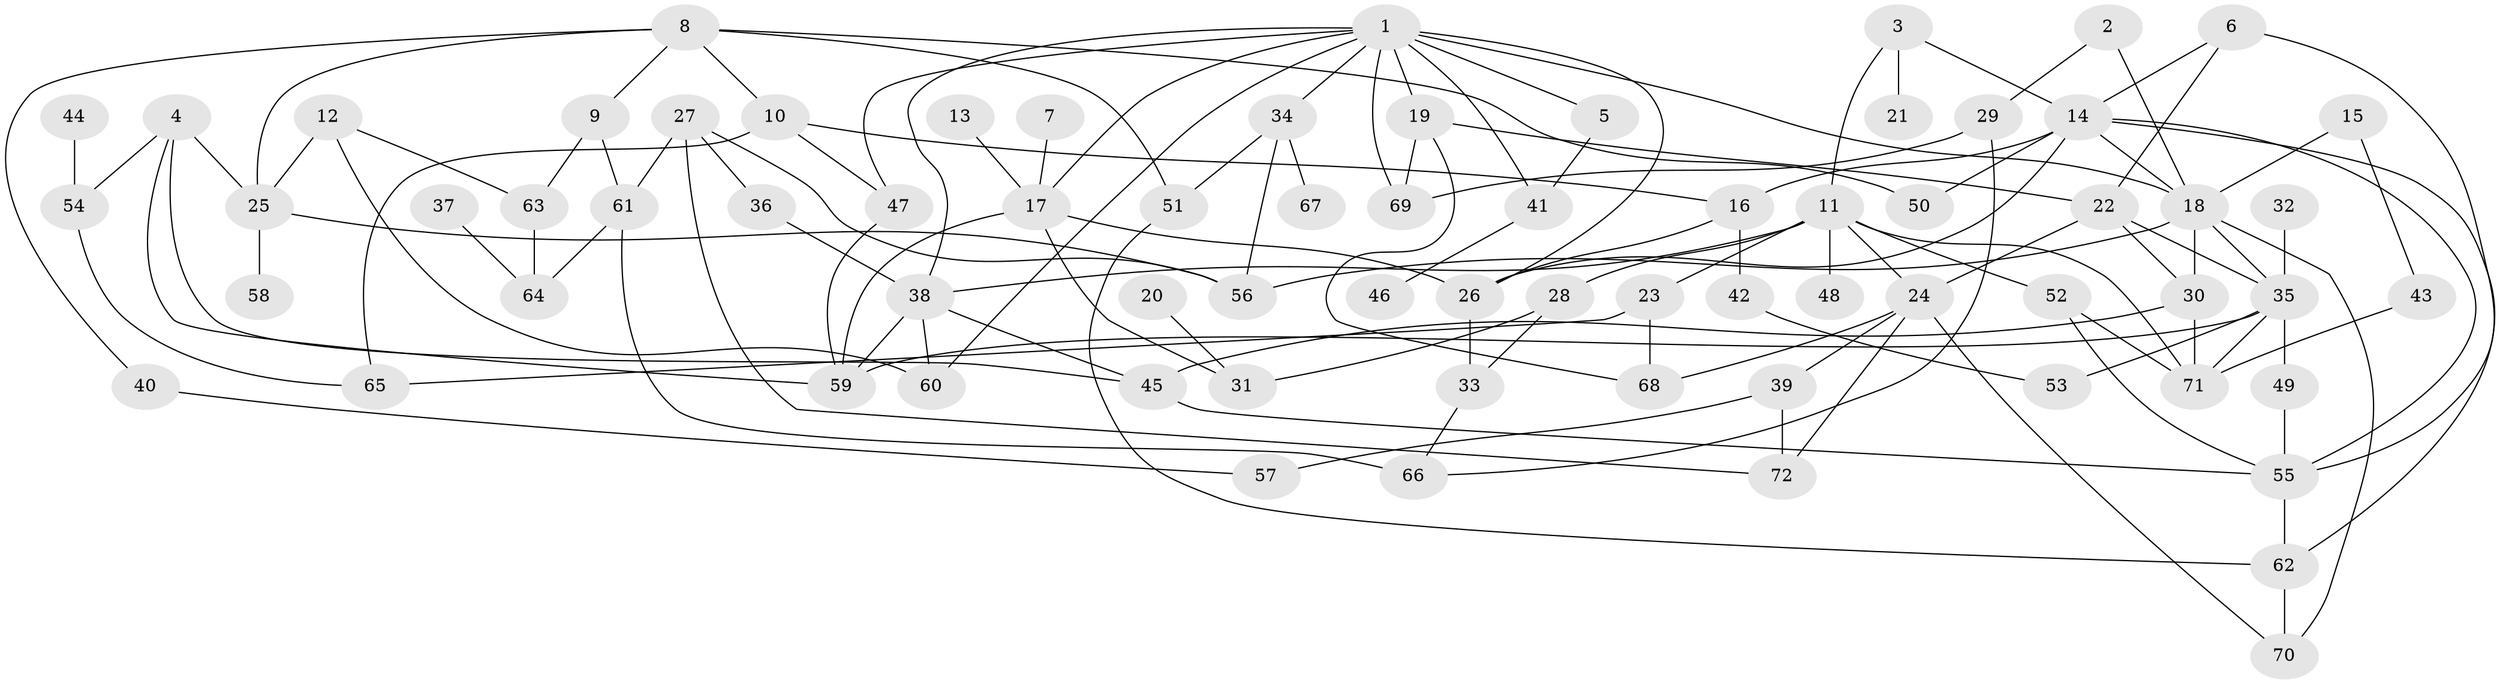 // original degree distribution, {2: 0.2847222222222222, 7: 0.05555555555555555, 4: 0.1597222222222222, 5: 0.013888888888888888, 8: 0.006944444444444444, 3: 0.2361111111111111, 1: 0.2222222222222222, 6: 0.020833333333333332}
// Generated by graph-tools (version 1.1) at 2025/01/03/09/25 03:01:01]
// undirected, 72 vertices, 123 edges
graph export_dot {
graph [start="1"]
  node [color=gray90,style=filled];
  1;
  2;
  3;
  4;
  5;
  6;
  7;
  8;
  9;
  10;
  11;
  12;
  13;
  14;
  15;
  16;
  17;
  18;
  19;
  20;
  21;
  22;
  23;
  24;
  25;
  26;
  27;
  28;
  29;
  30;
  31;
  32;
  33;
  34;
  35;
  36;
  37;
  38;
  39;
  40;
  41;
  42;
  43;
  44;
  45;
  46;
  47;
  48;
  49;
  50;
  51;
  52;
  53;
  54;
  55;
  56;
  57;
  58;
  59;
  60;
  61;
  62;
  63;
  64;
  65;
  66;
  67;
  68;
  69;
  70;
  71;
  72;
  1 -- 5 [weight=1.0];
  1 -- 17 [weight=1.0];
  1 -- 18 [weight=2.0];
  1 -- 19 [weight=1.0];
  1 -- 26 [weight=1.0];
  1 -- 34 [weight=1.0];
  1 -- 38 [weight=1.0];
  1 -- 41 [weight=1.0];
  1 -- 47 [weight=1.0];
  1 -- 60 [weight=1.0];
  1 -- 69 [weight=1.0];
  2 -- 18 [weight=1.0];
  2 -- 29 [weight=1.0];
  3 -- 11 [weight=1.0];
  3 -- 14 [weight=1.0];
  3 -- 21 [weight=2.0];
  4 -- 25 [weight=1.0];
  4 -- 45 [weight=1.0];
  4 -- 54 [weight=1.0];
  4 -- 59 [weight=1.0];
  5 -- 41 [weight=1.0];
  6 -- 14 [weight=1.0];
  6 -- 22 [weight=1.0];
  6 -- 55 [weight=2.0];
  7 -- 17 [weight=1.0];
  8 -- 9 [weight=1.0];
  8 -- 10 [weight=1.0];
  8 -- 25 [weight=1.0];
  8 -- 40 [weight=1.0];
  8 -- 50 [weight=1.0];
  8 -- 51 [weight=1.0];
  9 -- 61 [weight=1.0];
  9 -- 63 [weight=1.0];
  10 -- 16 [weight=1.0];
  10 -- 47 [weight=1.0];
  10 -- 65 [weight=1.0];
  11 -- 23 [weight=1.0];
  11 -- 24 [weight=1.0];
  11 -- 28 [weight=1.0];
  11 -- 38 [weight=1.0];
  11 -- 48 [weight=1.0];
  11 -- 52 [weight=1.0];
  11 -- 71 [weight=1.0];
  12 -- 25 [weight=1.0];
  12 -- 60 [weight=1.0];
  12 -- 63 [weight=1.0];
  13 -- 17 [weight=1.0];
  14 -- 16 [weight=1.0];
  14 -- 18 [weight=1.0];
  14 -- 26 [weight=1.0];
  14 -- 50 [weight=1.0];
  14 -- 55 [weight=1.0];
  14 -- 62 [weight=1.0];
  15 -- 18 [weight=1.0];
  15 -- 43 [weight=1.0];
  16 -- 26 [weight=1.0];
  16 -- 42 [weight=1.0];
  17 -- 26 [weight=1.0];
  17 -- 31 [weight=1.0];
  17 -- 59 [weight=1.0];
  18 -- 30 [weight=1.0];
  18 -- 35 [weight=1.0];
  18 -- 56 [weight=1.0];
  18 -- 70 [weight=1.0];
  19 -- 22 [weight=1.0];
  19 -- 68 [weight=1.0];
  19 -- 69 [weight=1.0];
  20 -- 31 [weight=1.0];
  22 -- 24 [weight=1.0];
  22 -- 30 [weight=1.0];
  22 -- 35 [weight=1.0];
  23 -- 65 [weight=1.0];
  23 -- 68 [weight=1.0];
  24 -- 39 [weight=1.0];
  24 -- 68 [weight=1.0];
  24 -- 70 [weight=1.0];
  24 -- 72 [weight=1.0];
  25 -- 56 [weight=1.0];
  25 -- 58 [weight=1.0];
  26 -- 33 [weight=1.0];
  27 -- 36 [weight=1.0];
  27 -- 56 [weight=1.0];
  27 -- 61 [weight=1.0];
  27 -- 72 [weight=1.0];
  28 -- 31 [weight=1.0];
  28 -- 33 [weight=1.0];
  29 -- 66 [weight=1.0];
  29 -- 69 [weight=1.0];
  30 -- 45 [weight=1.0];
  30 -- 71 [weight=1.0];
  32 -- 35 [weight=1.0];
  33 -- 66 [weight=1.0];
  34 -- 51 [weight=1.0];
  34 -- 56 [weight=1.0];
  34 -- 67 [weight=1.0];
  35 -- 49 [weight=1.0];
  35 -- 53 [weight=1.0];
  35 -- 59 [weight=1.0];
  35 -- 71 [weight=1.0];
  36 -- 38 [weight=1.0];
  37 -- 64 [weight=1.0];
  38 -- 45 [weight=1.0];
  38 -- 59 [weight=1.0];
  38 -- 60 [weight=1.0];
  39 -- 57 [weight=1.0];
  39 -- 72 [weight=1.0];
  40 -- 57 [weight=1.0];
  41 -- 46 [weight=1.0];
  42 -- 53 [weight=1.0];
  43 -- 71 [weight=1.0];
  44 -- 54 [weight=1.0];
  45 -- 55 [weight=1.0];
  47 -- 59 [weight=1.0];
  49 -- 55 [weight=1.0];
  51 -- 62 [weight=1.0];
  52 -- 55 [weight=2.0];
  52 -- 71 [weight=1.0];
  54 -- 65 [weight=1.0];
  55 -- 62 [weight=1.0];
  61 -- 64 [weight=1.0];
  61 -- 66 [weight=2.0];
  62 -- 70 [weight=1.0];
  63 -- 64 [weight=1.0];
}
